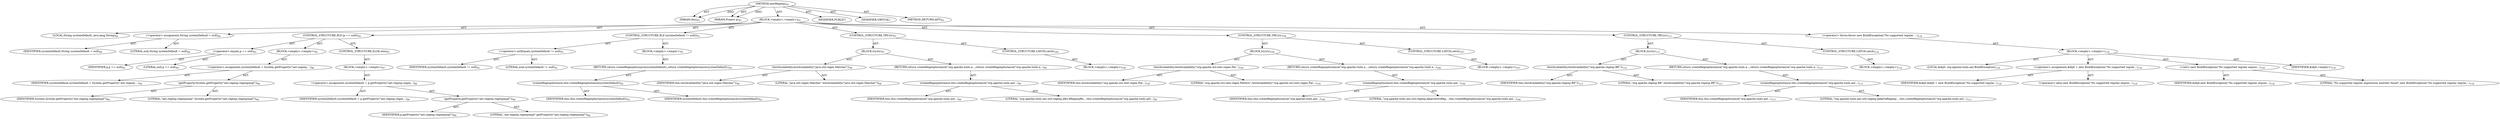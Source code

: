 digraph "newRegexp" {  
"111669149698" [label = <(METHOD,newRegexp)<SUB>83</SUB>> ]
"115964116993" [label = <(PARAM,this)<SUB>83</SUB>> ]
"115964116996" [label = <(PARAM,Project p)<SUB>83</SUB>> ]
"25769803778" [label = <(BLOCK,&lt;empty&gt;,&lt;empty&gt;)<SUB>83</SUB>> ]
"94489280512" [label = <(LOCAL,String systemDefault: java.lang.String)<SUB>84</SUB>> ]
"30064771074" [label = <(&lt;operator&gt;.assignment,String systemDefault = null)<SUB>84</SUB>> ]
"68719476745" [label = <(IDENTIFIER,systemDefault,String systemDefault = null)<SUB>84</SUB>> ]
"90194313217" [label = <(LITERAL,null,String systemDefault = null)<SUB>84</SUB>> ]
"47244640256" [label = <(CONTROL_STRUCTURE,IF,if (p == null))<SUB>85</SUB>> ]
"30064771075" [label = <(&lt;operator&gt;.equals,p == null)<SUB>85</SUB>> ]
"68719476746" [label = <(IDENTIFIER,p,p == null)<SUB>85</SUB>> ]
"90194313218" [label = <(LITERAL,null,p == null)<SUB>85</SUB>> ]
"25769803779" [label = <(BLOCK,&lt;empty&gt;,&lt;empty&gt;)<SUB>85</SUB>> ]
"30064771076" [label = <(&lt;operator&gt;.assignment,systemDefault = System.getProperty(&quot;ant.regexp....)<SUB>86</SUB>> ]
"68719476747" [label = <(IDENTIFIER,systemDefault,systemDefault = System.getProperty(&quot;ant.regexp....)<SUB>86</SUB>> ]
"30064771077" [label = <(getProperty,System.getProperty(&quot;ant.regexp.regexpimpl&quot;))<SUB>86</SUB>> ]
"68719476748" [label = <(IDENTIFIER,System,System.getProperty(&quot;ant.regexp.regexpimpl&quot;))<SUB>86</SUB>> ]
"90194313219" [label = <(LITERAL,&quot;ant.regexp.regexpimpl&quot;,System.getProperty(&quot;ant.regexp.regexpimpl&quot;))<SUB>86</SUB>> ]
"47244640257" [label = <(CONTROL_STRUCTURE,ELSE,else)<SUB>87</SUB>> ]
"25769803780" [label = <(BLOCK,&lt;empty&gt;,&lt;empty&gt;)<SUB>87</SUB>> ]
"30064771078" [label = <(&lt;operator&gt;.assignment,systemDefault = p.getProperty(&quot;ant.regexp.regex...)<SUB>88</SUB>> ]
"68719476749" [label = <(IDENTIFIER,systemDefault,systemDefault = p.getProperty(&quot;ant.regexp.regex...)<SUB>88</SUB>> ]
"30064771079" [label = <(getProperty,getProperty(&quot;ant.regexp.regexpimpl&quot;))<SUB>88</SUB>> ]
"68719476750" [label = <(IDENTIFIER,p,getProperty(&quot;ant.regexp.regexpimpl&quot;))<SUB>88</SUB>> ]
"90194313220" [label = <(LITERAL,&quot;ant.regexp.regexpimpl&quot;,getProperty(&quot;ant.regexp.regexpimpl&quot;))<SUB>88</SUB>> ]
"47244640258" [label = <(CONTROL_STRUCTURE,IF,if (systemDefault != null))<SUB>91</SUB>> ]
"30064771080" [label = <(&lt;operator&gt;.notEquals,systemDefault != null)<SUB>91</SUB>> ]
"68719476751" [label = <(IDENTIFIER,systemDefault,systemDefault != null)<SUB>91</SUB>> ]
"90194313221" [label = <(LITERAL,null,systemDefault != null)<SUB>91</SUB>> ]
"25769803781" [label = <(BLOCK,&lt;empty&gt;,&lt;empty&gt;)<SUB>91</SUB>> ]
"146028888065" [label = <(RETURN,return createRegexpInstance(systemDefault);,return createRegexpInstance(systemDefault);)<SUB>92</SUB>> ]
"30064771081" [label = <(createRegexpInstance,this.createRegexpInstance(systemDefault))<SUB>92</SUB>> ]
"68719476737" [label = <(IDENTIFIER,this,this.createRegexpInstance(systemDefault))<SUB>92</SUB>> ]
"68719476752" [label = <(IDENTIFIER,systemDefault,this.createRegexpInstance(systemDefault))<SUB>92</SUB>> ]
"47244640259" [label = <(CONTROL_STRUCTURE,TRY,try)<SUB>97</SUB>> ]
"25769803782" [label = <(BLOCK,try,try)<SUB>97</SUB>> ]
"30064771082" [label = <(testAvailability,testAvailability(&quot;java.util.regex.Matcher&quot;))<SUB>98</SUB>> ]
"68719476738" [label = <(IDENTIFIER,this,testAvailability(&quot;java.util.regex.Matcher&quot;))<SUB>98</SUB>> ]
"90194313222" [label = <(LITERAL,&quot;java.util.regex.Matcher&quot;,testAvailability(&quot;java.util.regex.Matcher&quot;))<SUB>98</SUB>> ]
"146028888066" [label = <(RETURN,return createRegexpInstance(&quot;org.apache.tools.a...,return createRegexpInstance(&quot;org.apache.tools.a...)<SUB>99</SUB>> ]
"30064771083" [label = <(createRegexpInstance,this.createRegexpInstance(&quot;org.apache.tools.ant...)<SUB>99</SUB>> ]
"68719476739" [label = <(IDENTIFIER,this,this.createRegexpInstance(&quot;org.apache.tools.ant...)<SUB>99</SUB>> ]
"90194313223" [label = <(LITERAL,&quot;org.apache.tools.ant.util.regexp.Jdk14RegexpRe...,this.createRegexpInstance(&quot;org.apache.tools.ant...)<SUB>99</SUB>> ]
"47244640260" [label = <(CONTROL_STRUCTURE,CATCH,catch)<SUB>100</SUB>> ]
"25769803783" [label = <(BLOCK,&lt;empty&gt;,&lt;empty&gt;)<SUB>100</SUB>> ]
"47244640261" [label = <(CONTROL_STRUCTURE,TRY,try)<SUB>104</SUB>> ]
"25769803784" [label = <(BLOCK,try,try)<SUB>104</SUB>> ]
"30064771084" [label = <(testAvailability,testAvailability(&quot;org.apache.oro.text.regex.Pat...)<SUB>105</SUB>> ]
"68719476740" [label = <(IDENTIFIER,this,testAvailability(&quot;org.apache.oro.text.regex.Pat...)<SUB>105</SUB>> ]
"90194313224" [label = <(LITERAL,&quot;org.apache.oro.text.regex.Pattern&quot;,testAvailability(&quot;org.apache.oro.text.regex.Pat...)<SUB>105</SUB>> ]
"146028888067" [label = <(RETURN,return createRegexpInstance(&quot;org.apache.tools.a...,return createRegexpInstance(&quot;org.apache.tools.a...)<SUB>106</SUB>> ]
"30064771085" [label = <(createRegexpInstance,this.createRegexpInstance(&quot;org.apache.tools.ant...)<SUB>106</SUB>> ]
"68719476741" [label = <(IDENTIFIER,this,this.createRegexpInstance(&quot;org.apache.tools.ant...)<SUB>106</SUB>> ]
"90194313225" [label = <(LITERAL,&quot;org.apache.tools.ant.util.regexp.JakartaOroReg...,this.createRegexpInstance(&quot;org.apache.tools.ant...)<SUB>106</SUB>> ]
"47244640262" [label = <(CONTROL_STRUCTURE,CATCH,catch)<SUB>107</SUB>> ]
"25769803785" [label = <(BLOCK,&lt;empty&gt;,&lt;empty&gt;)<SUB>107</SUB>> ]
"47244640263" [label = <(CONTROL_STRUCTURE,TRY,try)<SUB>111</SUB>> ]
"25769803786" [label = <(BLOCK,try,try)<SUB>111</SUB>> ]
"30064771086" [label = <(testAvailability,testAvailability(&quot;org.apache.regexp.RE&quot;))<SUB>112</SUB>> ]
"68719476742" [label = <(IDENTIFIER,this,testAvailability(&quot;org.apache.regexp.RE&quot;))<SUB>112</SUB>> ]
"90194313226" [label = <(LITERAL,&quot;org.apache.regexp.RE&quot;,testAvailability(&quot;org.apache.regexp.RE&quot;))<SUB>112</SUB>> ]
"146028888068" [label = <(RETURN,return createRegexpInstance(&quot;org.apache.tools.a...,return createRegexpInstance(&quot;org.apache.tools.a...)<SUB>113</SUB>> ]
"30064771087" [label = <(createRegexpInstance,this.createRegexpInstance(&quot;org.apache.tools.ant...)<SUB>113</SUB>> ]
"68719476743" [label = <(IDENTIFIER,this,this.createRegexpInstance(&quot;org.apache.tools.ant...)<SUB>113</SUB>> ]
"90194313227" [label = <(LITERAL,&quot;org.apache.tools.ant.util.regexp.JakartaRegexp...,this.createRegexpInstance(&quot;org.apache.tools.ant...)<SUB>113</SUB>> ]
"47244640264" [label = <(CONTROL_STRUCTURE,CATCH,catch)<SUB>114</SUB>> ]
"25769803787" [label = <(BLOCK,&lt;empty&gt;,&lt;empty&gt;)<SUB>114</SUB>> ]
"30064771088" [label = <(&lt;operator&gt;.throw,throw new BuildException(&quot;No supported regular ...)<SUB>118</SUB>> ]
"25769803788" [label = <(BLOCK,&lt;empty&gt;,&lt;empty&gt;)<SUB>118</SUB>> ]
"94489280513" [label = <(LOCAL,$obj0: org.apache.tools.ant.BuildException)<SUB>118</SUB>> ]
"30064771089" [label = <(&lt;operator&gt;.assignment,$obj0 = new BuildException(&quot;No supported regula...)<SUB>118</SUB>> ]
"68719476753" [label = <(IDENTIFIER,$obj0,$obj0 = new BuildException(&quot;No supported regula...)<SUB>118</SUB>> ]
"30064771090" [label = <(&lt;operator&gt;.alloc,new BuildException(&quot;No supported regular expres...)<SUB>118</SUB>> ]
"30064771091" [label = <(&lt;init&gt;,new BuildException(&quot;No supported regular expres...)<SUB>118</SUB>> ]
"68719476754" [label = <(IDENTIFIER,$obj0,new BuildException(&quot;No supported regular expres...)<SUB>118</SUB>> ]
"90194313228" [label = <(LITERAL,&quot;No supported regular expression matcher found&quot;,new BuildException(&quot;No supported regular expres...)<SUB>118</SUB>> ]
"68719476755" [label = <(IDENTIFIER,$obj0,&lt;empty&gt;)<SUB>118</SUB>> ]
"133143986180" [label = <(MODIFIER,PUBLIC)> ]
"133143986181" [label = <(MODIFIER,VIRTUAL)> ]
"128849018882" [label = <(METHOD_RETURN,ANY)<SUB>83</SUB>> ]
  "111669149698" -> "115964116993"  [ label = "AST: "] 
  "111669149698" -> "115964116996"  [ label = "AST: "] 
  "111669149698" -> "25769803778"  [ label = "AST: "] 
  "111669149698" -> "133143986180"  [ label = "AST: "] 
  "111669149698" -> "133143986181"  [ label = "AST: "] 
  "111669149698" -> "128849018882"  [ label = "AST: "] 
  "25769803778" -> "94489280512"  [ label = "AST: "] 
  "25769803778" -> "30064771074"  [ label = "AST: "] 
  "25769803778" -> "47244640256"  [ label = "AST: "] 
  "25769803778" -> "47244640258"  [ label = "AST: "] 
  "25769803778" -> "47244640259"  [ label = "AST: "] 
  "25769803778" -> "47244640261"  [ label = "AST: "] 
  "25769803778" -> "47244640263"  [ label = "AST: "] 
  "25769803778" -> "30064771088"  [ label = "AST: "] 
  "30064771074" -> "68719476745"  [ label = "AST: "] 
  "30064771074" -> "90194313217"  [ label = "AST: "] 
  "47244640256" -> "30064771075"  [ label = "AST: "] 
  "47244640256" -> "25769803779"  [ label = "AST: "] 
  "47244640256" -> "47244640257"  [ label = "AST: "] 
  "30064771075" -> "68719476746"  [ label = "AST: "] 
  "30064771075" -> "90194313218"  [ label = "AST: "] 
  "25769803779" -> "30064771076"  [ label = "AST: "] 
  "30064771076" -> "68719476747"  [ label = "AST: "] 
  "30064771076" -> "30064771077"  [ label = "AST: "] 
  "30064771077" -> "68719476748"  [ label = "AST: "] 
  "30064771077" -> "90194313219"  [ label = "AST: "] 
  "47244640257" -> "25769803780"  [ label = "AST: "] 
  "25769803780" -> "30064771078"  [ label = "AST: "] 
  "30064771078" -> "68719476749"  [ label = "AST: "] 
  "30064771078" -> "30064771079"  [ label = "AST: "] 
  "30064771079" -> "68719476750"  [ label = "AST: "] 
  "30064771079" -> "90194313220"  [ label = "AST: "] 
  "47244640258" -> "30064771080"  [ label = "AST: "] 
  "47244640258" -> "25769803781"  [ label = "AST: "] 
  "30064771080" -> "68719476751"  [ label = "AST: "] 
  "30064771080" -> "90194313221"  [ label = "AST: "] 
  "25769803781" -> "146028888065"  [ label = "AST: "] 
  "146028888065" -> "30064771081"  [ label = "AST: "] 
  "30064771081" -> "68719476737"  [ label = "AST: "] 
  "30064771081" -> "68719476752"  [ label = "AST: "] 
  "47244640259" -> "25769803782"  [ label = "AST: "] 
  "47244640259" -> "47244640260"  [ label = "AST: "] 
  "25769803782" -> "30064771082"  [ label = "AST: "] 
  "25769803782" -> "146028888066"  [ label = "AST: "] 
  "30064771082" -> "68719476738"  [ label = "AST: "] 
  "30064771082" -> "90194313222"  [ label = "AST: "] 
  "146028888066" -> "30064771083"  [ label = "AST: "] 
  "30064771083" -> "68719476739"  [ label = "AST: "] 
  "30064771083" -> "90194313223"  [ label = "AST: "] 
  "47244640260" -> "25769803783"  [ label = "AST: "] 
  "47244640261" -> "25769803784"  [ label = "AST: "] 
  "47244640261" -> "47244640262"  [ label = "AST: "] 
  "25769803784" -> "30064771084"  [ label = "AST: "] 
  "25769803784" -> "146028888067"  [ label = "AST: "] 
  "30064771084" -> "68719476740"  [ label = "AST: "] 
  "30064771084" -> "90194313224"  [ label = "AST: "] 
  "146028888067" -> "30064771085"  [ label = "AST: "] 
  "30064771085" -> "68719476741"  [ label = "AST: "] 
  "30064771085" -> "90194313225"  [ label = "AST: "] 
  "47244640262" -> "25769803785"  [ label = "AST: "] 
  "47244640263" -> "25769803786"  [ label = "AST: "] 
  "47244640263" -> "47244640264"  [ label = "AST: "] 
  "25769803786" -> "30064771086"  [ label = "AST: "] 
  "25769803786" -> "146028888068"  [ label = "AST: "] 
  "30064771086" -> "68719476742"  [ label = "AST: "] 
  "30064771086" -> "90194313226"  [ label = "AST: "] 
  "146028888068" -> "30064771087"  [ label = "AST: "] 
  "30064771087" -> "68719476743"  [ label = "AST: "] 
  "30064771087" -> "90194313227"  [ label = "AST: "] 
  "47244640264" -> "25769803787"  [ label = "AST: "] 
  "30064771088" -> "25769803788"  [ label = "AST: "] 
  "25769803788" -> "94489280513"  [ label = "AST: "] 
  "25769803788" -> "30064771089"  [ label = "AST: "] 
  "25769803788" -> "30064771091"  [ label = "AST: "] 
  "25769803788" -> "68719476755"  [ label = "AST: "] 
  "30064771089" -> "68719476753"  [ label = "AST: "] 
  "30064771089" -> "30064771090"  [ label = "AST: "] 
  "30064771091" -> "68719476754"  [ label = "AST: "] 
  "30064771091" -> "90194313228"  [ label = "AST: "] 
  "111669149698" -> "115964116993"  [ label = "DDG: "] 
  "111669149698" -> "115964116996"  [ label = "DDG: "] 
}
